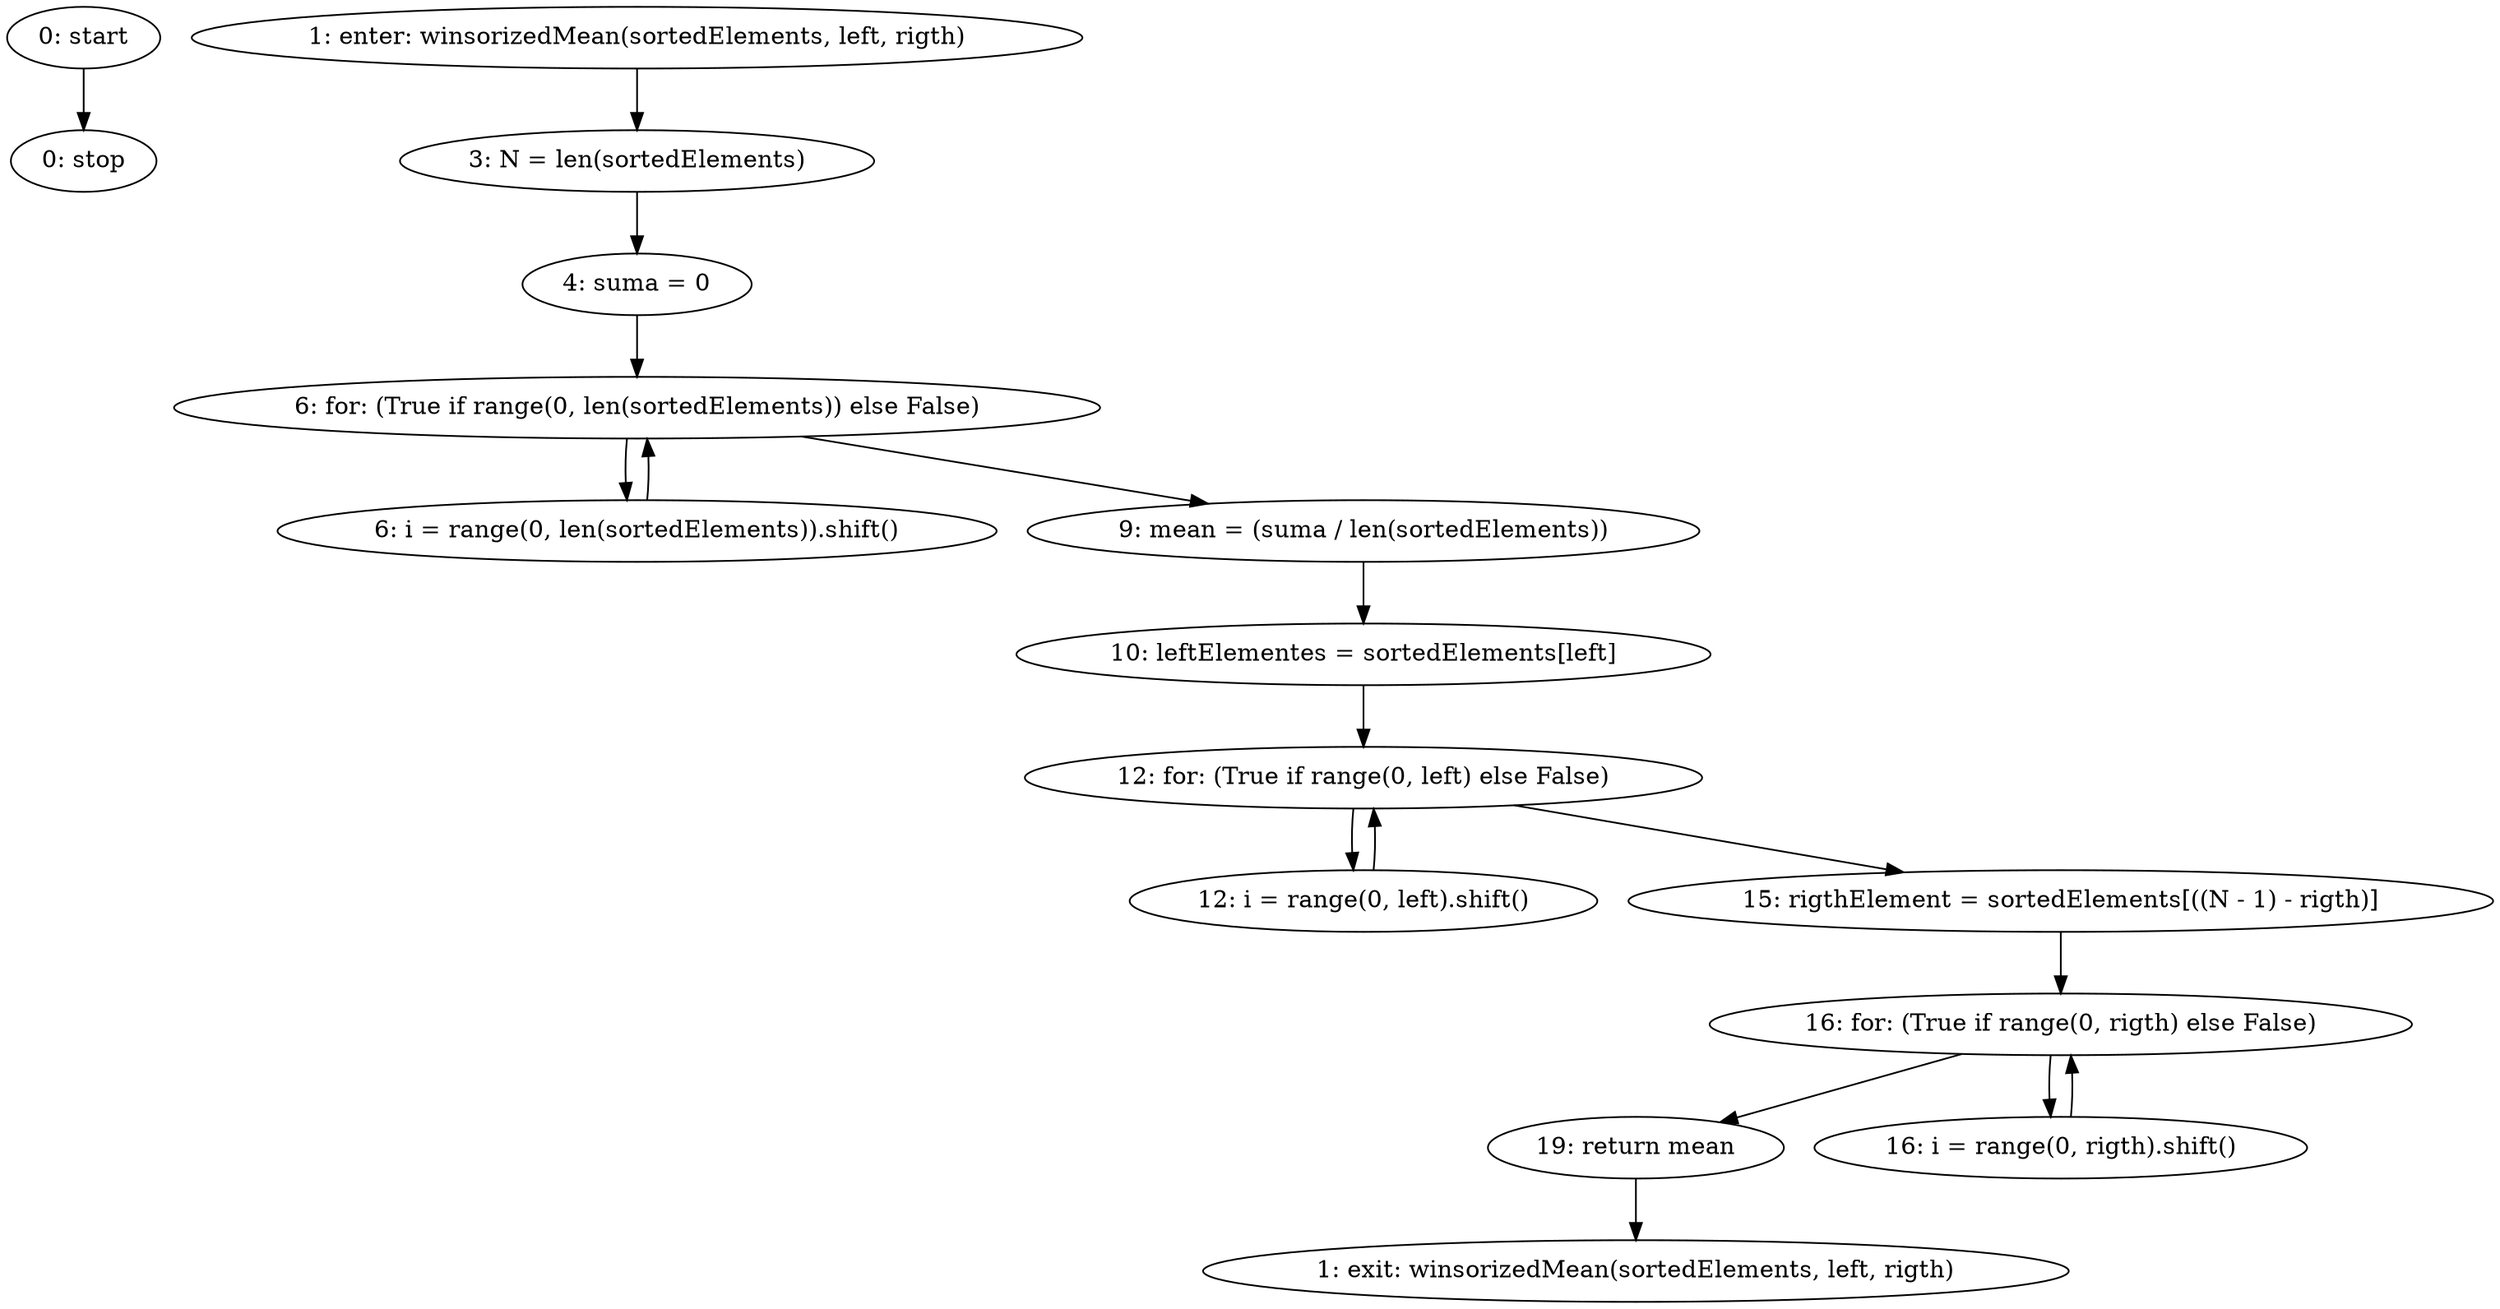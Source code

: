 strict digraph "" {
	node [label="\N"];
	0	[label="0: start"];
	15	[label="0: stop"];
	0 -> 15;
	1	[label="1: enter: winsorizedMean(sortedElements, left, rigth)"];
	3	[label="3: N = len(sortedElements)"];
	1 -> 3;
	4	[label="4: suma = 0"];
	3 -> 4;
	2	[label="1: exit: winsorizedMean(sortedElements, left, rigth)"];
	14	[label="19: return mean"];
	14 -> 2;
	5	[label="6: for: (True if range(0, len(sortedElements)) else False)"];
	4 -> 5;
	6	[label="6: i = range(0, len(sortedElements)).shift()"];
	5 -> 6;
	7	[label="9: mean = (suma / len(sortedElements))"];
	5 -> 7;
	6 -> 5;
	8	[label="10: leftElementes = sortedElements[left]"];
	7 -> 8;
	9	[label="12: for: (True if range(0, left) else False)"];
	8 -> 9;
	10	[label="12: i = range(0, left).shift()"];
	9 -> 10;
	11	[label="15: rigthElement = sortedElements[((N - 1) - rigth)]"];
	9 -> 11;
	10 -> 9;
	12	[label="16: for: (True if range(0, rigth) else False)"];
	11 -> 12;
	12 -> 14;
	13	[label="16: i = range(0, rigth).shift()"];
	12 -> 13;
	13 -> 12;
}
